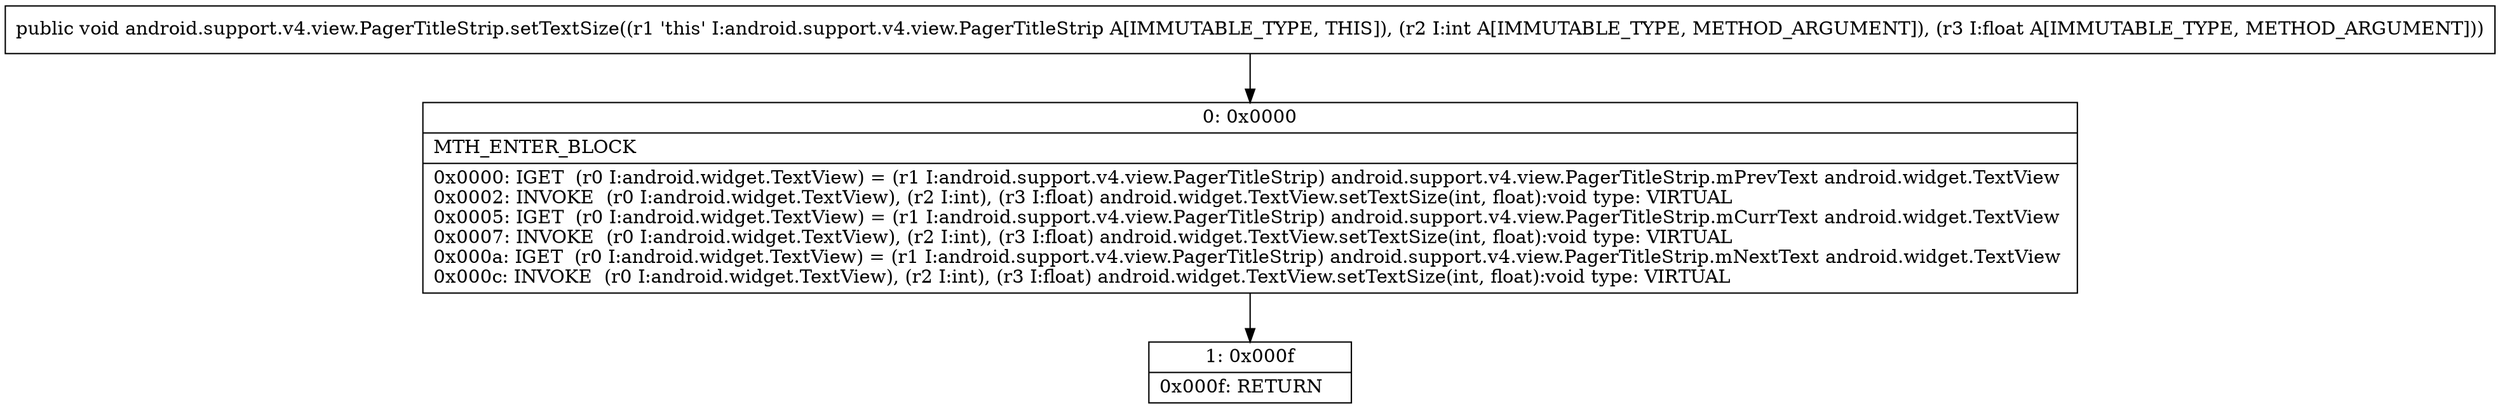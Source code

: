 digraph "CFG forandroid.support.v4.view.PagerTitleStrip.setTextSize(IF)V" {
Node_0 [shape=record,label="{0\:\ 0x0000|MTH_ENTER_BLOCK\l|0x0000: IGET  (r0 I:android.widget.TextView) = (r1 I:android.support.v4.view.PagerTitleStrip) android.support.v4.view.PagerTitleStrip.mPrevText android.widget.TextView \l0x0002: INVOKE  (r0 I:android.widget.TextView), (r2 I:int), (r3 I:float) android.widget.TextView.setTextSize(int, float):void type: VIRTUAL \l0x0005: IGET  (r0 I:android.widget.TextView) = (r1 I:android.support.v4.view.PagerTitleStrip) android.support.v4.view.PagerTitleStrip.mCurrText android.widget.TextView \l0x0007: INVOKE  (r0 I:android.widget.TextView), (r2 I:int), (r3 I:float) android.widget.TextView.setTextSize(int, float):void type: VIRTUAL \l0x000a: IGET  (r0 I:android.widget.TextView) = (r1 I:android.support.v4.view.PagerTitleStrip) android.support.v4.view.PagerTitleStrip.mNextText android.widget.TextView \l0x000c: INVOKE  (r0 I:android.widget.TextView), (r2 I:int), (r3 I:float) android.widget.TextView.setTextSize(int, float):void type: VIRTUAL \l}"];
Node_1 [shape=record,label="{1\:\ 0x000f|0x000f: RETURN   \l}"];
MethodNode[shape=record,label="{public void android.support.v4.view.PagerTitleStrip.setTextSize((r1 'this' I:android.support.v4.view.PagerTitleStrip A[IMMUTABLE_TYPE, THIS]), (r2 I:int A[IMMUTABLE_TYPE, METHOD_ARGUMENT]), (r3 I:float A[IMMUTABLE_TYPE, METHOD_ARGUMENT])) }"];
MethodNode -> Node_0;
Node_0 -> Node_1;
}

